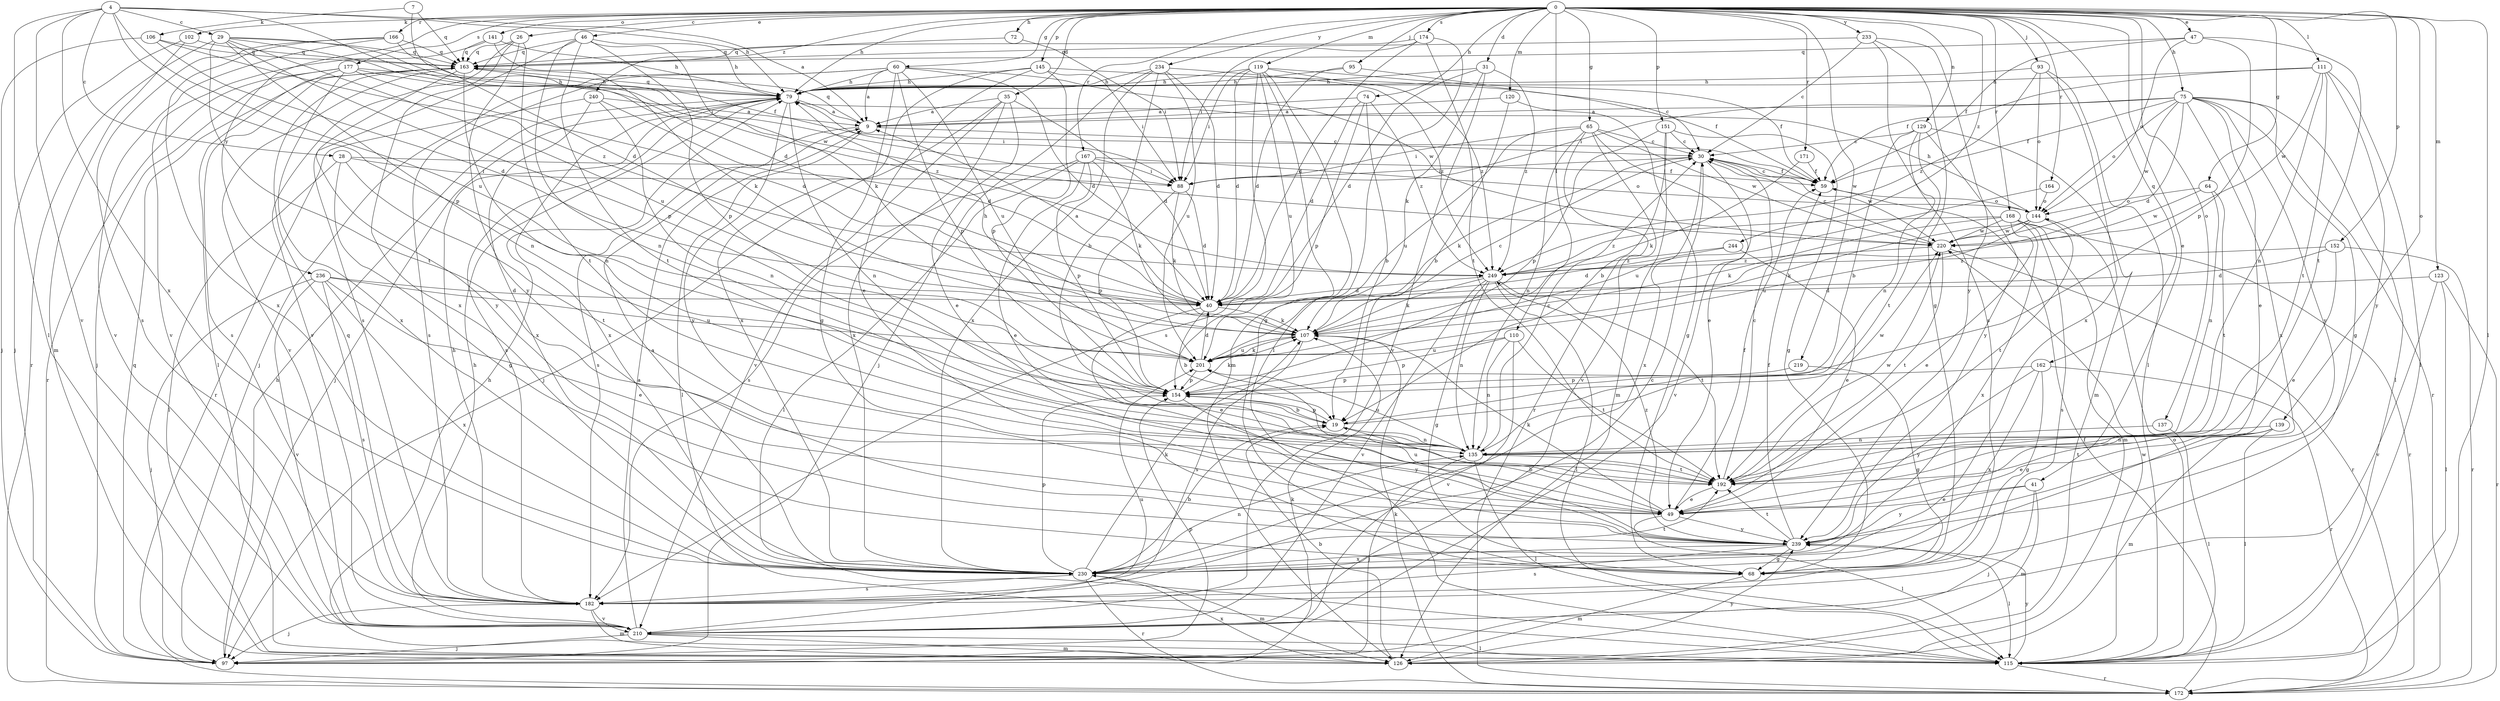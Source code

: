 strict digraph  {
0;
4;
7;
9;
19;
26;
28;
29;
30;
31;
35;
40;
41;
46;
47;
49;
59;
60;
64;
65;
68;
72;
74;
75;
79;
88;
93;
95;
97;
102;
106;
107;
110;
111;
115;
119;
120;
123;
126;
129;
135;
137;
139;
141;
144;
145;
151;
152;
154;
162;
163;
164;
166;
167;
168;
171;
172;
174;
177;
182;
192;
201;
210;
219;
220;
230;
233;
234;
236;
239;
240;
244;
249;
0 -> 26  [label=c];
0 -> 31  [label=d];
0 -> 35  [label=d];
0 -> 41  [label=e];
0 -> 46  [label=e];
0 -> 47  [label=e];
0 -> 60  [label=g];
0 -> 64  [label=g];
0 -> 65  [label=g];
0 -> 72  [label=h];
0 -> 74  [label=h];
0 -> 75  [label=h];
0 -> 79  [label=h];
0 -> 93  [label=j];
0 -> 95  [label=j];
0 -> 102  [label=k];
0 -> 110  [label=l];
0 -> 111  [label=l];
0 -> 115  [label=l];
0 -> 119  [label=m];
0 -> 120  [label=m];
0 -> 123  [label=m];
0 -> 129  [label=n];
0 -> 137  [label=o];
0 -> 139  [label=o];
0 -> 141  [label=o];
0 -> 145  [label=p];
0 -> 151  [label=p];
0 -> 152  [label=p];
0 -> 162  [label=q];
0 -> 164  [label=r];
0 -> 166  [label=r];
0 -> 167  [label=r];
0 -> 168  [label=r];
0 -> 171  [label=r];
0 -> 174  [label=s];
0 -> 177  [label=s];
0 -> 219  [label=w];
0 -> 233  [label=y];
0 -> 234  [label=y];
0 -> 236  [label=y];
0 -> 240  [label=z];
0 -> 244  [label=z];
4 -> 9  [label=a];
4 -> 28  [label=c];
4 -> 29  [label=c];
4 -> 40  [label=d];
4 -> 79  [label=h];
4 -> 115  [label=l];
4 -> 154  [label=p];
4 -> 201  [label=u];
4 -> 210  [label=v];
4 -> 230  [label=x];
7 -> 40  [label=d];
7 -> 106  [label=k];
7 -> 163  [label=q];
9 -> 30  [label=c];
9 -> 115  [label=l];
9 -> 163  [label=q];
9 -> 182  [label=s];
19 -> 135  [label=n];
19 -> 154  [label=p];
19 -> 220  [label=w];
26 -> 163  [label=q];
26 -> 192  [label=t];
26 -> 210  [label=v];
26 -> 230  [label=x];
26 -> 239  [label=y];
28 -> 59  [label=f];
28 -> 68  [label=g];
28 -> 88  [label=i];
28 -> 115  [label=l];
28 -> 192  [label=t];
29 -> 88  [label=i];
29 -> 135  [label=n];
29 -> 154  [label=p];
29 -> 163  [label=q];
29 -> 172  [label=r];
29 -> 192  [label=t];
29 -> 201  [label=u];
29 -> 220  [label=w];
30 -> 59  [label=f];
30 -> 88  [label=i];
30 -> 107  [label=k];
30 -> 210  [label=v];
30 -> 220  [label=w];
30 -> 230  [label=x];
31 -> 40  [label=d];
31 -> 79  [label=h];
31 -> 107  [label=k];
31 -> 210  [label=v];
31 -> 249  [label=z];
35 -> 9  [label=a];
35 -> 40  [label=d];
35 -> 49  [label=e];
35 -> 97  [label=j];
35 -> 210  [label=v];
35 -> 230  [label=x];
40 -> 9  [label=a];
40 -> 19  [label=b];
40 -> 49  [label=e];
40 -> 107  [label=k];
41 -> 49  [label=e];
41 -> 97  [label=j];
41 -> 126  [label=m];
41 -> 239  [label=y];
46 -> 79  [label=h];
46 -> 107  [label=k];
46 -> 135  [label=n];
46 -> 154  [label=p];
46 -> 163  [label=q];
46 -> 182  [label=s];
46 -> 192  [label=t];
47 -> 59  [label=f];
47 -> 144  [label=o];
47 -> 154  [label=p];
47 -> 163  [label=q];
47 -> 192  [label=t];
49 -> 19  [label=b];
49 -> 59  [label=f];
49 -> 107  [label=k];
49 -> 115  [label=l];
49 -> 239  [label=y];
59 -> 30  [label=c];
59 -> 144  [label=o];
60 -> 9  [label=a];
60 -> 40  [label=d];
60 -> 68  [label=g];
60 -> 79  [label=h];
60 -> 97  [label=j];
60 -> 154  [label=p];
60 -> 182  [label=s];
60 -> 201  [label=u];
60 -> 220  [label=w];
64 -> 135  [label=n];
64 -> 144  [label=o];
64 -> 192  [label=t];
64 -> 220  [label=w];
65 -> 30  [label=c];
65 -> 49  [label=e];
65 -> 88  [label=i];
65 -> 135  [label=n];
65 -> 172  [label=r];
65 -> 201  [label=u];
65 -> 210  [label=v];
65 -> 220  [label=w];
68 -> 126  [label=m];
72 -> 88  [label=i];
72 -> 163  [label=q];
74 -> 9  [label=a];
74 -> 19  [label=b];
74 -> 40  [label=d];
74 -> 154  [label=p];
74 -> 249  [label=z];
75 -> 9  [label=a];
75 -> 40  [label=d];
75 -> 49  [label=e];
75 -> 59  [label=f];
75 -> 68  [label=g];
75 -> 88  [label=i];
75 -> 115  [label=l];
75 -> 144  [label=o];
75 -> 172  [label=r];
75 -> 220  [label=w];
75 -> 230  [label=x];
75 -> 239  [label=y];
79 -> 9  [label=a];
79 -> 88  [label=i];
79 -> 97  [label=j];
79 -> 135  [label=n];
79 -> 163  [label=q];
79 -> 182  [label=s];
79 -> 230  [label=x];
79 -> 239  [label=y];
88 -> 40  [label=d];
88 -> 107  [label=k];
88 -> 154  [label=p];
93 -> 79  [label=h];
93 -> 115  [label=l];
93 -> 144  [label=o];
93 -> 230  [label=x];
93 -> 249  [label=z];
95 -> 40  [label=d];
95 -> 59  [label=f];
95 -> 79  [label=h];
97 -> 79  [label=h];
97 -> 107  [label=k];
97 -> 154  [label=p];
97 -> 163  [label=q];
102 -> 97  [label=j];
102 -> 126  [label=m];
102 -> 163  [label=q];
106 -> 40  [label=d];
106 -> 97  [label=j];
106 -> 163  [label=q];
106 -> 249  [label=z];
107 -> 30  [label=c];
107 -> 79  [label=h];
107 -> 182  [label=s];
107 -> 201  [label=u];
110 -> 135  [label=n];
110 -> 154  [label=p];
110 -> 192  [label=t];
110 -> 201  [label=u];
110 -> 210  [label=v];
111 -> 59  [label=f];
111 -> 79  [label=h];
111 -> 115  [label=l];
111 -> 135  [label=n];
111 -> 192  [label=t];
111 -> 220  [label=w];
111 -> 239  [label=y];
115 -> 79  [label=h];
115 -> 144  [label=o];
115 -> 172  [label=r];
115 -> 220  [label=w];
115 -> 239  [label=y];
119 -> 30  [label=c];
119 -> 40  [label=d];
119 -> 68  [label=g];
119 -> 79  [label=h];
119 -> 88  [label=i];
119 -> 126  [label=m];
119 -> 182  [label=s];
119 -> 201  [label=u];
119 -> 249  [label=z];
120 -> 9  [label=a];
120 -> 19  [label=b];
120 -> 68  [label=g];
123 -> 40  [label=d];
123 -> 115  [label=l];
123 -> 172  [label=r];
123 -> 210  [label=v];
126 -> 19  [label=b];
126 -> 230  [label=x];
126 -> 239  [label=y];
129 -> 19  [label=b];
129 -> 30  [label=c];
129 -> 126  [label=m];
129 -> 135  [label=n];
129 -> 192  [label=t];
129 -> 239  [label=y];
135 -> 30  [label=c];
135 -> 97  [label=j];
135 -> 115  [label=l];
135 -> 192  [label=t];
135 -> 201  [label=u];
137 -> 115  [label=l];
137 -> 135  [label=n];
139 -> 49  [label=e];
139 -> 115  [label=l];
139 -> 126  [label=m];
139 -> 135  [label=n];
139 -> 192  [label=t];
141 -> 79  [label=h];
141 -> 107  [label=k];
141 -> 163  [label=q];
141 -> 210  [label=v];
144 -> 79  [label=h];
144 -> 107  [label=k];
144 -> 192  [label=t];
144 -> 201  [label=u];
144 -> 220  [label=w];
145 -> 49  [label=e];
145 -> 59  [label=f];
145 -> 79  [label=h];
145 -> 88  [label=i];
145 -> 154  [label=p];
145 -> 230  [label=x];
151 -> 19  [label=b];
151 -> 30  [label=c];
151 -> 68  [label=g];
151 -> 126  [label=m];
151 -> 154  [label=p];
152 -> 40  [label=d];
152 -> 49  [label=e];
152 -> 172  [label=r];
152 -> 249  [label=z];
154 -> 19  [label=b];
154 -> 107  [label=k];
154 -> 239  [label=y];
162 -> 68  [label=g];
162 -> 154  [label=p];
162 -> 172  [label=r];
162 -> 230  [label=x];
162 -> 239  [label=y];
163 -> 79  [label=h];
163 -> 135  [label=n];
163 -> 182  [label=s];
163 -> 210  [label=v];
163 -> 239  [label=y];
164 -> 144  [label=o];
164 -> 201  [label=u];
166 -> 59  [label=f];
166 -> 163  [label=q];
166 -> 182  [label=s];
166 -> 210  [label=v];
166 -> 230  [label=x];
167 -> 49  [label=e];
167 -> 88  [label=i];
167 -> 107  [label=k];
167 -> 115  [label=l];
167 -> 144  [label=o];
167 -> 154  [label=p];
167 -> 182  [label=s];
168 -> 49  [label=e];
168 -> 107  [label=k];
168 -> 126  [label=m];
168 -> 172  [label=r];
168 -> 182  [label=s];
168 -> 220  [label=w];
168 -> 230  [label=x];
168 -> 249  [label=z];
171 -> 59  [label=f];
171 -> 107  [label=k];
172 -> 59  [label=f];
172 -> 107  [label=k];
174 -> 40  [label=d];
174 -> 88  [label=i];
174 -> 115  [label=l];
174 -> 163  [label=q];
174 -> 192  [label=t];
177 -> 40  [label=d];
177 -> 79  [label=h];
177 -> 97  [label=j];
177 -> 115  [label=l];
177 -> 172  [label=r];
177 -> 230  [label=x];
177 -> 249  [label=z];
182 -> 30  [label=c];
182 -> 79  [label=h];
182 -> 97  [label=j];
182 -> 126  [label=m];
182 -> 163  [label=q];
182 -> 210  [label=v];
192 -> 30  [label=c];
192 -> 49  [label=e];
192 -> 220  [label=w];
201 -> 40  [label=d];
201 -> 107  [label=k];
201 -> 154  [label=p];
210 -> 9  [label=a];
210 -> 79  [label=h];
210 -> 97  [label=j];
210 -> 115  [label=l];
210 -> 126  [label=m];
210 -> 201  [label=u];
219 -> 68  [label=g];
219 -> 154  [label=p];
220 -> 30  [label=c];
220 -> 172  [label=r];
220 -> 192  [label=t];
220 -> 249  [label=z];
230 -> 9  [label=a];
230 -> 19  [label=b];
230 -> 107  [label=k];
230 -> 126  [label=m];
230 -> 135  [label=n];
230 -> 154  [label=p];
230 -> 172  [label=r];
230 -> 182  [label=s];
230 -> 192  [label=t];
233 -> 30  [label=c];
233 -> 68  [label=g];
233 -> 163  [label=q];
233 -> 182  [label=s];
233 -> 239  [label=y];
234 -> 19  [label=b];
234 -> 40  [label=d];
234 -> 79  [label=h];
234 -> 97  [label=j];
234 -> 201  [label=u];
234 -> 230  [label=x];
234 -> 249  [label=z];
236 -> 40  [label=d];
236 -> 49  [label=e];
236 -> 97  [label=j];
236 -> 182  [label=s];
236 -> 201  [label=u];
236 -> 210  [label=v];
236 -> 230  [label=x];
239 -> 59  [label=f];
239 -> 68  [label=g];
239 -> 115  [label=l];
239 -> 182  [label=s];
239 -> 192  [label=t];
239 -> 201  [label=u];
239 -> 230  [label=x];
239 -> 249  [label=z];
240 -> 9  [label=a];
240 -> 40  [label=d];
240 -> 135  [label=n];
240 -> 172  [label=r];
240 -> 230  [label=x];
244 -> 40  [label=d];
244 -> 49  [label=e];
244 -> 249  [label=z];
249 -> 40  [label=d];
249 -> 68  [label=g];
249 -> 107  [label=k];
249 -> 115  [label=l];
249 -> 135  [label=n];
249 -> 192  [label=t];
249 -> 210  [label=v];
}
